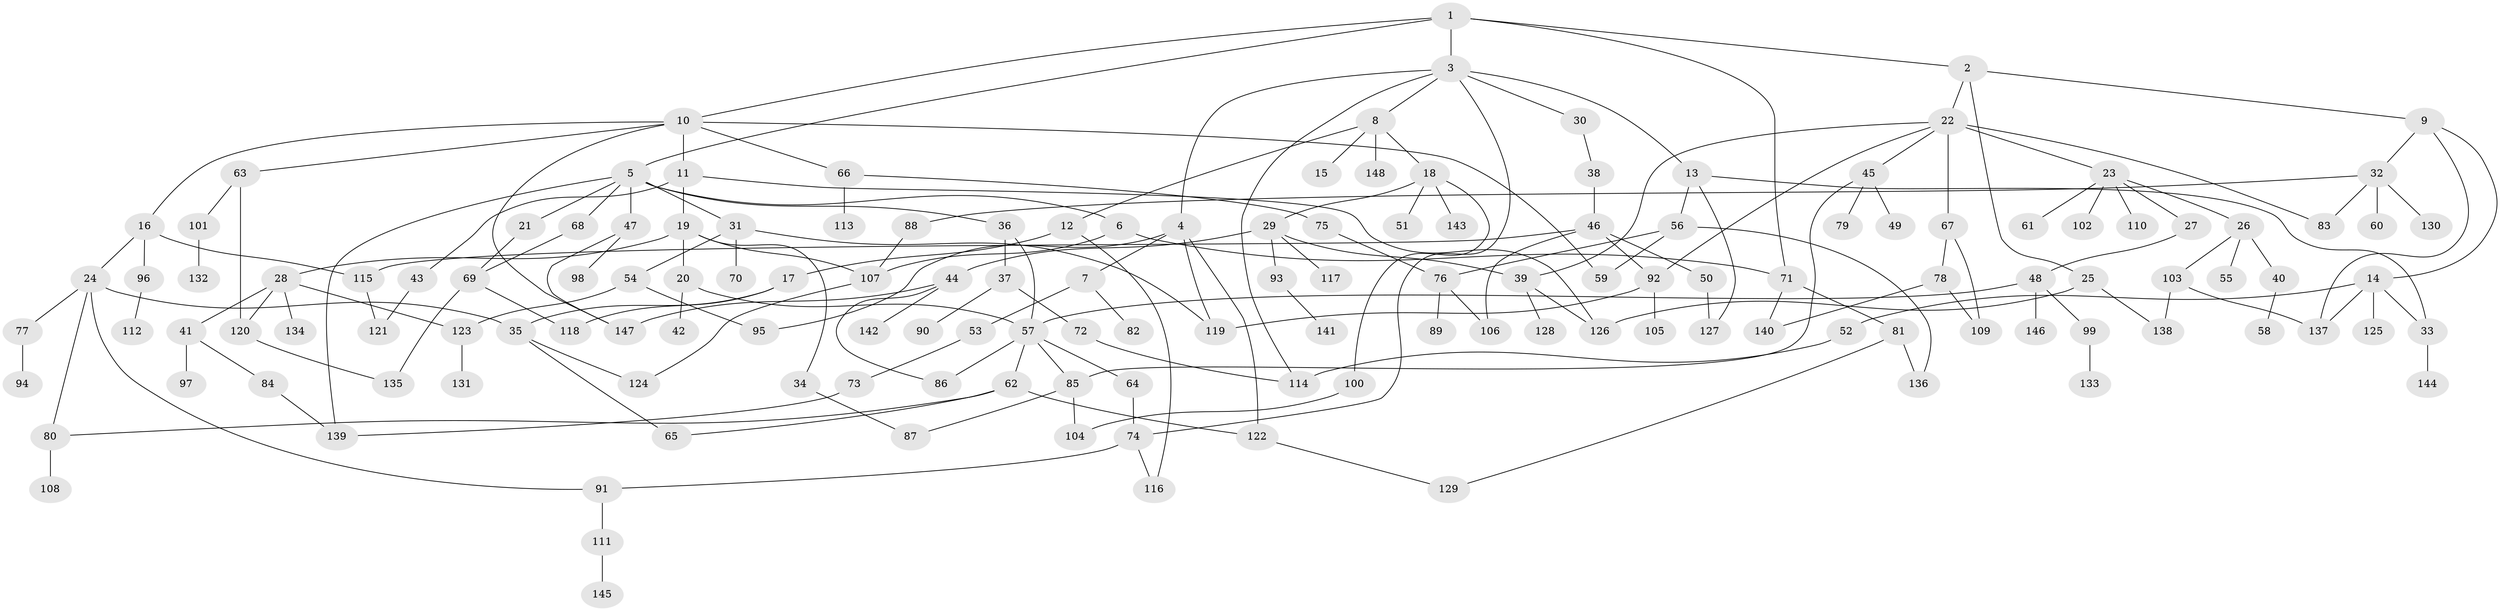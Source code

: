 // coarse degree distribution, {5: 0.07692307692307693, 7: 0.04807692307692308, 4: 0.15384615384615385, 2: 0.2980769230769231, 3: 0.25, 1: 0.16346153846153846, 6: 0.009615384615384616}
// Generated by graph-tools (version 1.1) at 2025/36/03/04/25 23:36:04]
// undirected, 148 vertices, 197 edges
graph export_dot {
  node [color=gray90,style=filled];
  1;
  2;
  3;
  4;
  5;
  6;
  7;
  8;
  9;
  10;
  11;
  12;
  13;
  14;
  15;
  16;
  17;
  18;
  19;
  20;
  21;
  22;
  23;
  24;
  25;
  26;
  27;
  28;
  29;
  30;
  31;
  32;
  33;
  34;
  35;
  36;
  37;
  38;
  39;
  40;
  41;
  42;
  43;
  44;
  45;
  46;
  47;
  48;
  49;
  50;
  51;
  52;
  53;
  54;
  55;
  56;
  57;
  58;
  59;
  60;
  61;
  62;
  63;
  64;
  65;
  66;
  67;
  68;
  69;
  70;
  71;
  72;
  73;
  74;
  75;
  76;
  77;
  78;
  79;
  80;
  81;
  82;
  83;
  84;
  85;
  86;
  87;
  88;
  89;
  90;
  91;
  92;
  93;
  94;
  95;
  96;
  97;
  98;
  99;
  100;
  101;
  102;
  103;
  104;
  105;
  106;
  107;
  108;
  109;
  110;
  111;
  112;
  113;
  114;
  115;
  116;
  117;
  118;
  119;
  120;
  121;
  122;
  123;
  124;
  125;
  126;
  127;
  128;
  129;
  130;
  131;
  132;
  133;
  134;
  135;
  136;
  137;
  138;
  139;
  140;
  141;
  142;
  143;
  144;
  145;
  146;
  147;
  148;
  1 -- 2;
  1 -- 3;
  1 -- 5;
  1 -- 10;
  1 -- 71;
  2 -- 9;
  2 -- 22;
  2 -- 25;
  3 -- 4;
  3 -- 8;
  3 -- 13;
  3 -- 30;
  3 -- 74;
  3 -- 114;
  4 -- 7;
  4 -- 119;
  4 -- 95;
  4 -- 122;
  5 -- 6;
  5 -- 21;
  5 -- 31;
  5 -- 36;
  5 -- 47;
  5 -- 68;
  5 -- 139;
  6 -- 71;
  6 -- 107;
  7 -- 53;
  7 -- 82;
  8 -- 12;
  8 -- 15;
  8 -- 18;
  8 -- 148;
  9 -- 14;
  9 -- 32;
  9 -- 137;
  10 -- 11;
  10 -- 16;
  10 -- 63;
  10 -- 66;
  10 -- 59;
  10 -- 147;
  11 -- 19;
  11 -- 43;
  11 -- 126;
  12 -- 17;
  12 -- 116;
  13 -- 56;
  13 -- 127;
  13 -- 33;
  14 -- 33;
  14 -- 52;
  14 -- 125;
  14 -- 137;
  16 -- 24;
  16 -- 96;
  16 -- 115;
  17 -- 35;
  17 -- 118;
  18 -- 29;
  18 -- 51;
  18 -- 100;
  18 -- 143;
  19 -- 20;
  19 -- 28;
  19 -- 34;
  19 -- 107;
  20 -- 42;
  20 -- 57;
  21 -- 69;
  22 -- 23;
  22 -- 39;
  22 -- 45;
  22 -- 67;
  22 -- 92;
  22 -- 83;
  23 -- 26;
  23 -- 27;
  23 -- 61;
  23 -- 102;
  23 -- 110;
  24 -- 77;
  24 -- 91;
  24 -- 35;
  24 -- 80;
  25 -- 138;
  25 -- 126;
  26 -- 40;
  26 -- 55;
  26 -- 103;
  27 -- 48;
  28 -- 41;
  28 -- 134;
  28 -- 123;
  28 -- 120;
  29 -- 44;
  29 -- 93;
  29 -- 117;
  29 -- 39;
  30 -- 38;
  31 -- 54;
  31 -- 70;
  31 -- 119;
  32 -- 60;
  32 -- 83;
  32 -- 88;
  32 -- 130;
  33 -- 144;
  34 -- 87;
  35 -- 124;
  35 -- 65;
  36 -- 37;
  36 -- 57;
  37 -- 72;
  37 -- 90;
  38 -- 46;
  39 -- 128;
  39 -- 126;
  40 -- 58;
  41 -- 84;
  41 -- 97;
  43 -- 121;
  44 -- 142;
  44 -- 86;
  44 -- 147;
  45 -- 49;
  45 -- 79;
  45 -- 85;
  46 -- 50;
  46 -- 106;
  46 -- 115;
  46 -- 92;
  47 -- 98;
  47 -- 147;
  48 -- 99;
  48 -- 146;
  48 -- 57;
  50 -- 127;
  52 -- 114;
  53 -- 73;
  54 -- 95;
  54 -- 123;
  56 -- 59;
  56 -- 136;
  56 -- 76;
  57 -- 62;
  57 -- 64;
  57 -- 86;
  57 -- 85;
  62 -- 65;
  62 -- 80;
  62 -- 122;
  63 -- 101;
  63 -- 120;
  64 -- 74;
  66 -- 75;
  66 -- 113;
  67 -- 78;
  67 -- 109;
  68 -- 69;
  69 -- 135;
  69 -- 118;
  71 -- 81;
  71 -- 140;
  72 -- 114;
  73 -- 139;
  74 -- 91;
  74 -- 116;
  75 -- 76;
  76 -- 89;
  76 -- 106;
  77 -- 94;
  78 -- 140;
  78 -- 109;
  80 -- 108;
  81 -- 136;
  81 -- 129;
  84 -- 139;
  85 -- 87;
  85 -- 104;
  88 -- 107;
  91 -- 111;
  92 -- 105;
  92 -- 119;
  93 -- 141;
  96 -- 112;
  99 -- 133;
  100 -- 104;
  101 -- 132;
  103 -- 137;
  103 -- 138;
  107 -- 124;
  111 -- 145;
  115 -- 121;
  120 -- 135;
  122 -- 129;
  123 -- 131;
}
